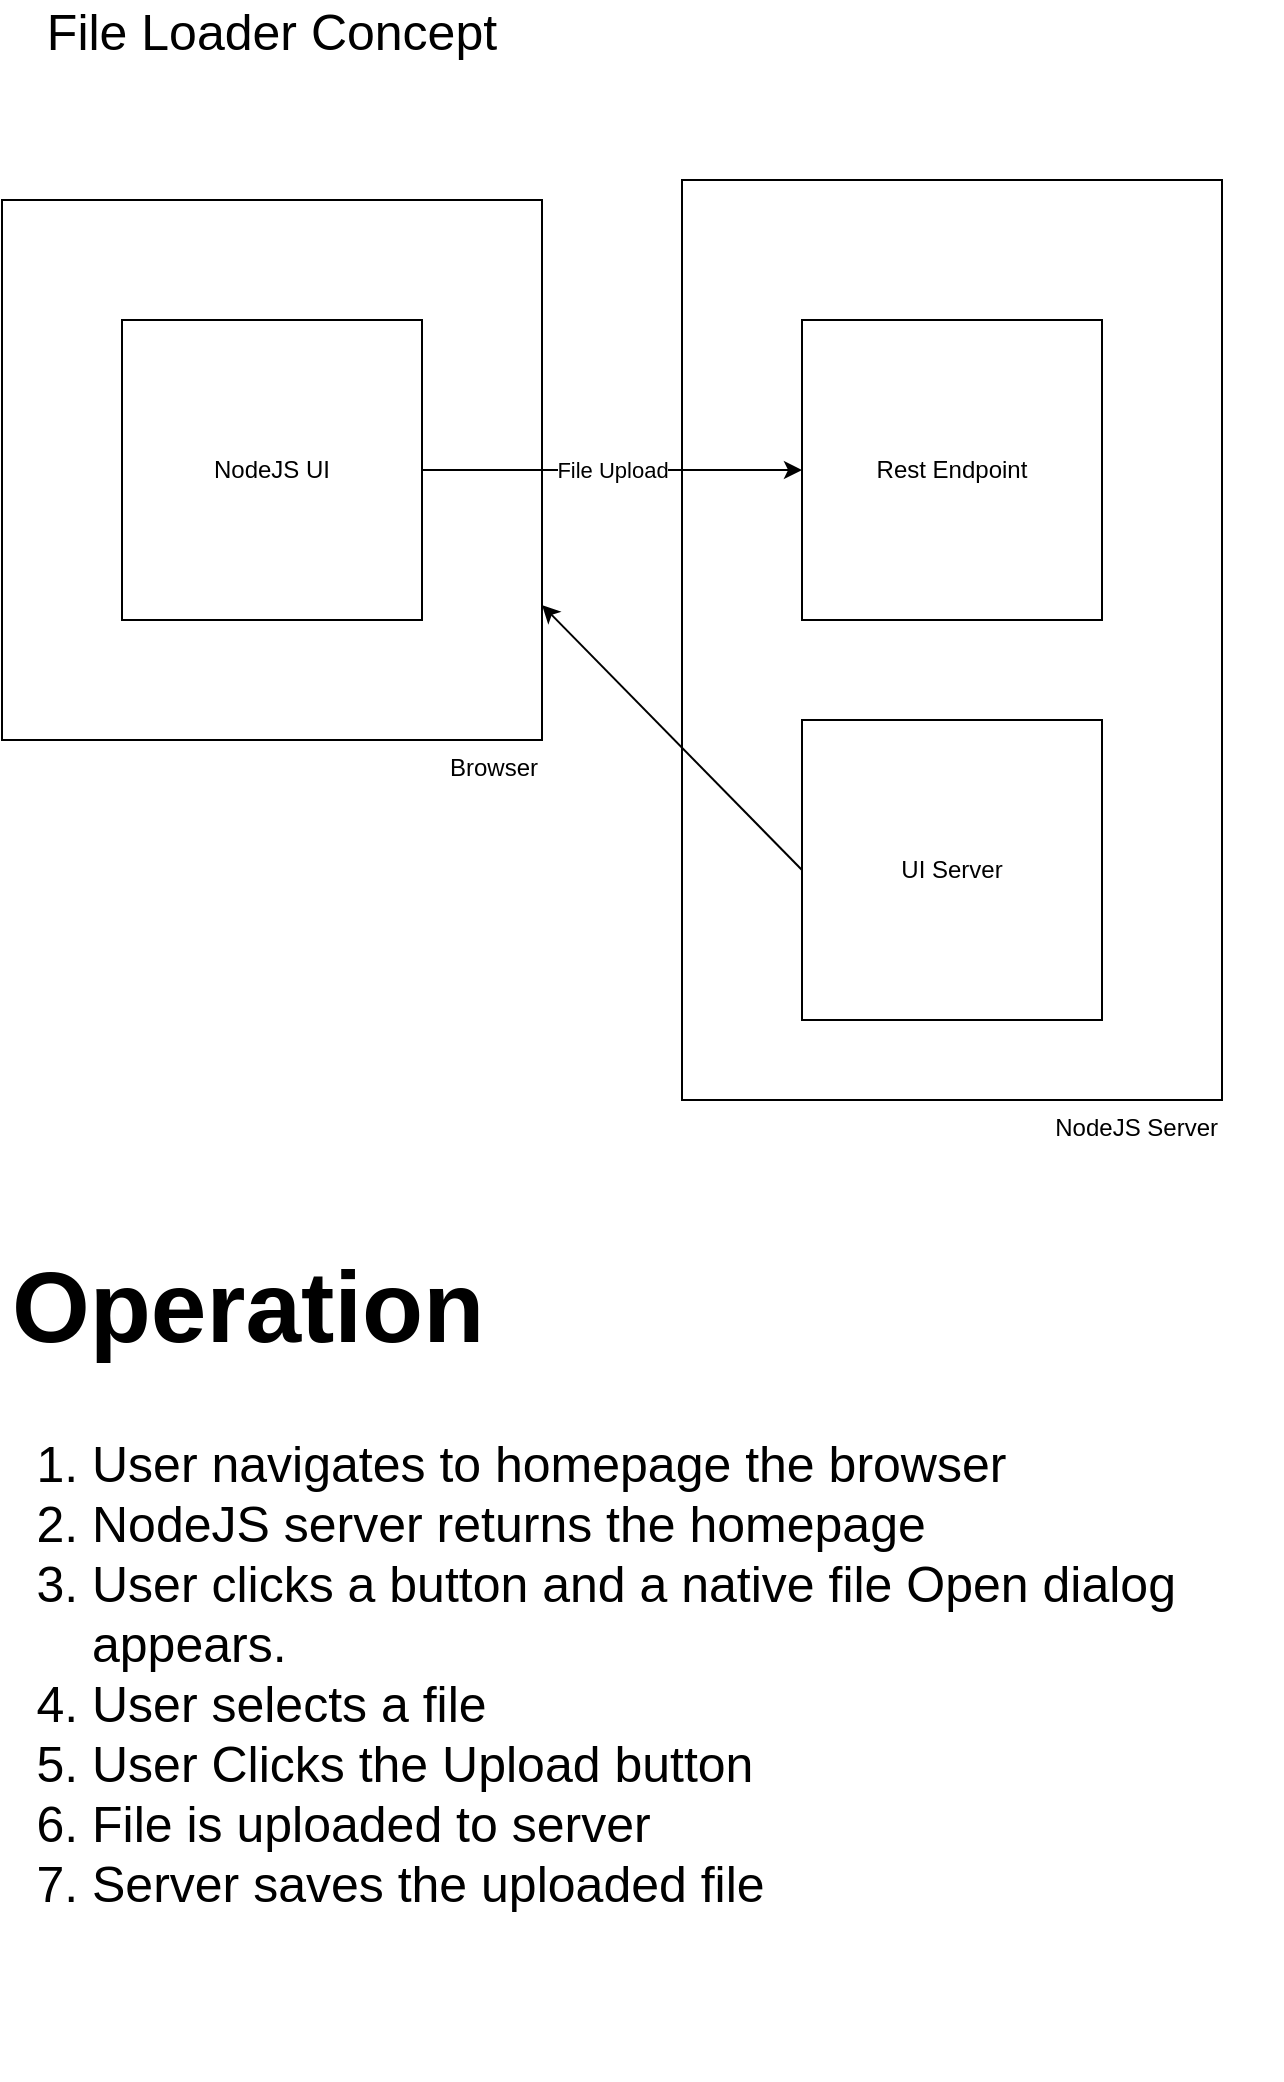 <mxfile version="15.5.9" type="github">
  <diagram id="YTPLvSeAAADWJWPBMRQL" name="Page-1">
    <mxGraphModel dx="2942" dy="1162" grid="1" gridSize="10" guides="1" tooltips="1" connect="1" arrows="1" fold="1" page="1" pageScale="1" pageWidth="827" pageHeight="1169" math="0" shadow="0">
      <root>
        <mxCell id="0" />
        <mxCell id="1" parent="0" />
        <mxCell id="5JX-g1ji-eP4zQRaCop0-8" value="NodeJS Server" style="whiteSpace=wrap;html=1;labelPosition=center;verticalLabelPosition=bottom;align=right;verticalAlign=top;" parent="1" vertex="1">
          <mxGeometry x="460" y="170" width="270" height="460" as="geometry" />
        </mxCell>
        <mxCell id="5JX-g1ji-eP4zQRaCop0-5" value="Browser" style="whiteSpace=wrap;html=1;aspect=fixed;labelPosition=center;verticalLabelPosition=bottom;align=right;verticalAlign=top;" parent="1" vertex="1">
          <mxGeometry x="120" y="180" width="270" height="270" as="geometry" />
        </mxCell>
        <mxCell id="5JX-g1ji-eP4zQRaCop0-1" value="Rest Endpoint" style="whiteSpace=wrap;html=1;aspect=fixed;" parent="1" vertex="1">
          <mxGeometry x="520" y="240" width="150" height="150" as="geometry" />
        </mxCell>
        <mxCell id="5JX-g1ji-eP4zQRaCop0-2" value="NodeJS UI" style="whiteSpace=wrap;html=1;aspect=fixed;" parent="1" vertex="1">
          <mxGeometry x="180" y="240" width="150" height="150" as="geometry" />
        </mxCell>
        <mxCell id="5JX-g1ji-eP4zQRaCop0-3" value="File Upload" style="endArrow=classic;html=1;rounded=0;exitX=1;exitY=0.5;exitDx=0;exitDy=0;entryX=0;entryY=0.5;entryDx=0;entryDy=0;" parent="1" source="5JX-g1ji-eP4zQRaCop0-2" target="5JX-g1ji-eP4zQRaCop0-1" edge="1">
          <mxGeometry width="50" height="50" relative="1" as="geometry">
            <mxPoint x="390" y="620" as="sourcePoint" />
            <mxPoint x="440" y="570" as="targetPoint" />
          </mxGeometry>
        </mxCell>
        <mxCell id="5JX-g1ji-eP4zQRaCop0-4" value="File Loader Concept" style="text;html=1;strokeColor=none;fillColor=none;align=center;verticalAlign=middle;whiteSpace=wrap;rounded=0;fontSize=25;" parent="1" vertex="1">
          <mxGeometry x="120" y="80" width="270" height="30" as="geometry" />
        </mxCell>
        <mxCell id="5JX-g1ji-eP4zQRaCop0-6" value="UI Server" style="whiteSpace=wrap;html=1;aspect=fixed;" parent="1" vertex="1">
          <mxGeometry x="520" y="440" width="150" height="150" as="geometry" />
        </mxCell>
        <mxCell id="5JX-g1ji-eP4zQRaCop0-7" value="" style="endArrow=classic;html=1;rounded=0;exitX=0;exitY=0.5;exitDx=0;exitDy=0;entryX=1;entryY=0.75;entryDx=0;entryDy=0;" parent="1" source="5JX-g1ji-eP4zQRaCop0-6" target="5JX-g1ji-eP4zQRaCop0-5" edge="1">
          <mxGeometry width="50" height="50" relative="1" as="geometry">
            <mxPoint x="390" y="600" as="sourcePoint" />
            <mxPoint x="440" y="550" as="targetPoint" />
          </mxGeometry>
        </mxCell>
        <mxCell id="kgHG_8xQJhW09MRSHRyl-1" value="&lt;h1&gt;Operation&lt;/h1&gt;&lt;p&gt;&lt;ol&gt;&lt;li&gt;User navigates to homepage the browser&lt;/li&gt;&lt;li&gt;NodeJS server returns the homepage&lt;/li&gt;&lt;li&gt;User clicks a button and a native file Open dialog appears.&lt;/li&gt;&lt;li&gt;User selects a file&lt;/li&gt;&lt;li&gt;User Clicks the Upload button&lt;/li&gt;&lt;li&gt;File is uploaded to server&lt;/li&gt;&lt;li&gt;Server saves the uploaded file&lt;/li&gt;&lt;/ol&gt;&lt;/p&gt;" style="text;html=1;strokeColor=none;fillColor=none;spacing=5;spacingTop=-20;whiteSpace=wrap;overflow=hidden;rounded=0;fontSize=25;align=left;" vertex="1" parent="1">
          <mxGeometry x="120" y="680" width="640" height="440" as="geometry" />
        </mxCell>
      </root>
    </mxGraphModel>
  </diagram>
</mxfile>
